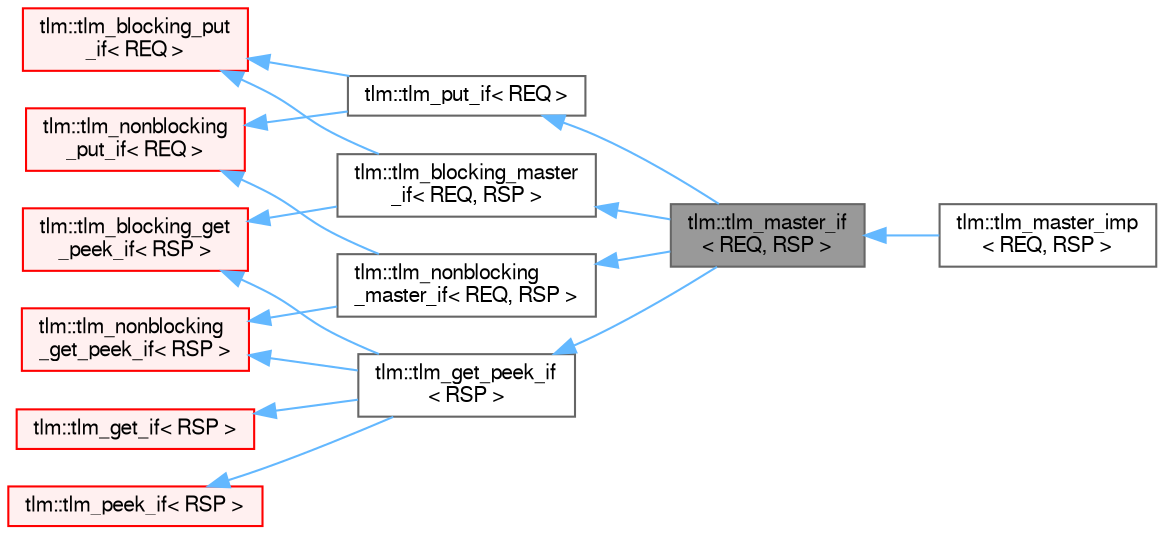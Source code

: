digraph "tlm::tlm_master_if&lt; REQ, RSP &gt;"
{
 // LATEX_PDF_SIZE
  bgcolor="transparent";
  edge [fontname=FreeSans,fontsize=10,labelfontname=FreeSans,labelfontsize=10];
  node [fontname=FreeSans,fontsize=10,shape=box,height=0.2,width=0.4];
  rankdir="LR";
  Node1 [id="Node000001",label="tlm::tlm_master_if\l\< REQ, RSP \>",height=0.2,width=0.4,color="gray40", fillcolor="grey60", style="filled", fontcolor="black",tooltip=" "];
  Node2 -> Node1 [id="edge1_Node000001_Node000002",dir="back",color="steelblue1",style="solid",tooltip=" "];
  Node2 [id="Node000002",label="tlm::tlm_put_if\< REQ \>",height=0.2,width=0.4,color="gray40", fillcolor="white", style="filled",URL="$a01033.html",tooltip=" "];
  Node3 -> Node2 [id="edge2_Node000002_Node000003",dir="back",color="steelblue1",style="solid",tooltip=" "];
  Node3 [id="Node000003",label="tlm::tlm_blocking_put\l_if\< REQ \>",height=0.2,width=0.4,color="red", fillcolor="#FFF0F0", style="filled",URL="$a01017.html",tooltip=" "];
  Node5 -> Node2 [id="edge3_Node000002_Node000005",dir="back",color="steelblue1",style="solid",tooltip=" "];
  Node5 [id="Node000005",label="tlm::tlm_nonblocking\l_put_if\< REQ \>",height=0.2,width=0.4,color="red", fillcolor="#FFF0F0", style="filled",URL="$a01025.html",tooltip=" "];
  Node6 -> Node1 [id="edge4_Node000001_Node000006",dir="back",color="steelblue1",style="solid",tooltip=" "];
  Node6 [id="Node000006",label="tlm::tlm_get_peek_if\l\< RSP \>",height=0.2,width=0.4,color="gray40", fillcolor="white", style="filled",URL="$a01057.html",tooltip=" "];
  Node7 -> Node6 [id="edge5_Node000006_Node000007",dir="back",color="steelblue1",style="solid",tooltip=" "];
  Node7 [id="Node000007",label="tlm::tlm_get_if\< RSP \>",height=0.2,width=0.4,color="red", fillcolor="#FFF0F0", style="filled",URL="$a01029.html",tooltip=" "];
  Node10 -> Node6 [id="edge6_Node000006_Node000010",dir="back",color="steelblue1",style="solid",tooltip=" "];
  Node10 [id="Node000010",label="tlm::tlm_peek_if\< RSP \>",height=0.2,width=0.4,color="red", fillcolor="#FFF0F0", style="filled",URL="$a01045.html",tooltip=" "];
  Node13 -> Node6 [id="edge7_Node000006_Node000013",dir="back",color="steelblue1",style="solid",tooltip=" "];
  Node13 [id="Node000013",label="tlm::tlm_blocking_get\l_peek_if\< RSP \>",height=0.2,width=0.4,color="red", fillcolor="#FFF0F0", style="filled",URL="$a01049.html",tooltip=" "];
  Node14 -> Node6 [id="edge8_Node000006_Node000014",dir="back",color="steelblue1",style="solid",tooltip=" "];
  Node14 [id="Node000014",label="tlm::tlm_nonblocking\l_get_peek_if\< RSP \>",height=0.2,width=0.4,color="red", fillcolor="#FFF0F0", style="filled",URL="$a01053.html",tooltip=" "];
  Node15 -> Node1 [id="edge9_Node000001_Node000015",dir="back",color="steelblue1",style="solid",tooltip=" "];
  Node15 [id="Node000015",label="tlm::tlm_blocking_master\l_if\< REQ, RSP \>",height=0.2,width=0.4,color="gray40", fillcolor="white", style="filled",URL="$a01077.html",tooltip=" "];
  Node3 -> Node15 [id="edge10_Node000015_Node000003",dir="back",color="steelblue1",style="solid",tooltip=" "];
  Node13 -> Node15 [id="edge11_Node000015_Node000013",dir="back",color="steelblue1",style="solid",tooltip=" "];
  Node16 -> Node1 [id="edge12_Node000001_Node000016",dir="back",color="steelblue1",style="solid",tooltip=" "];
  Node16 [id="Node000016",label="tlm::tlm_nonblocking\l_master_if\< REQ, RSP \>",height=0.2,width=0.4,color="gray40", fillcolor="white", style="filled",URL="$a01085.html",tooltip=" "];
  Node5 -> Node16 [id="edge13_Node000016_Node000005",dir="back",color="steelblue1",style="solid",tooltip=" "];
  Node14 -> Node16 [id="edge14_Node000016_Node000014",dir="back",color="steelblue1",style="solid",tooltip=" "];
  Node1 -> Node17 [id="edge15_Node000001_Node000017",dir="back",color="steelblue1",style="solid",tooltip=" "];
  Node17 [id="Node000017",label="tlm::tlm_master_imp\l\< REQ, RSP \>",height=0.2,width=0.4,color="gray40", fillcolor="white", style="filled",URL="$a01125.html",tooltip=" "];
}
